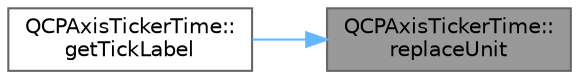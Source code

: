 digraph "QCPAxisTickerTime::replaceUnit"
{
 // LATEX_PDF_SIZE
  bgcolor="transparent";
  edge [fontname=Helvetica,fontsize=10,labelfontname=Helvetica,labelfontsize=10];
  node [fontname=Helvetica,fontsize=10,shape=box,height=0.2,width=0.4];
  rankdir="RL";
  Node1 [label="QCPAxisTickerTime::\lreplaceUnit",height=0.2,width=0.4,color="gray40", fillcolor="grey60", style="filled", fontcolor="black",tooltip=" "];
  Node1 -> Node2 [dir="back",color="steelblue1",style="solid"];
  Node2 [label="QCPAxisTickerTime::\lgetTickLabel",height=0.2,width=0.4,color="grey40", fillcolor="white", style="filled",URL="$class_q_c_p_axis_ticker_time.html#a046eb771bdf2a959f570db542b3a0be6",tooltip=" "];
}
